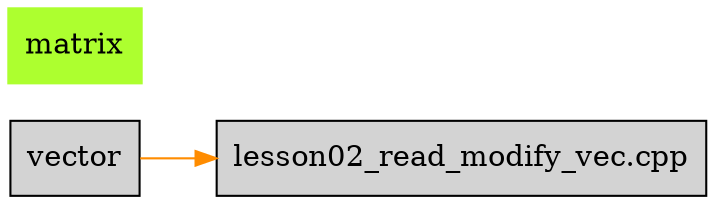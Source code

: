 digraph bettersoftware {
            rankdir = LR;
            ratio = fill;
            node [style=filled];
            node [shape = box];
"vector" ->  "lesson02_read_modify_vec.cpp" [colorscheme="svg" color="darkorange"];
"matrix" [colorscheme="svg" color="greenyellow"];
}
